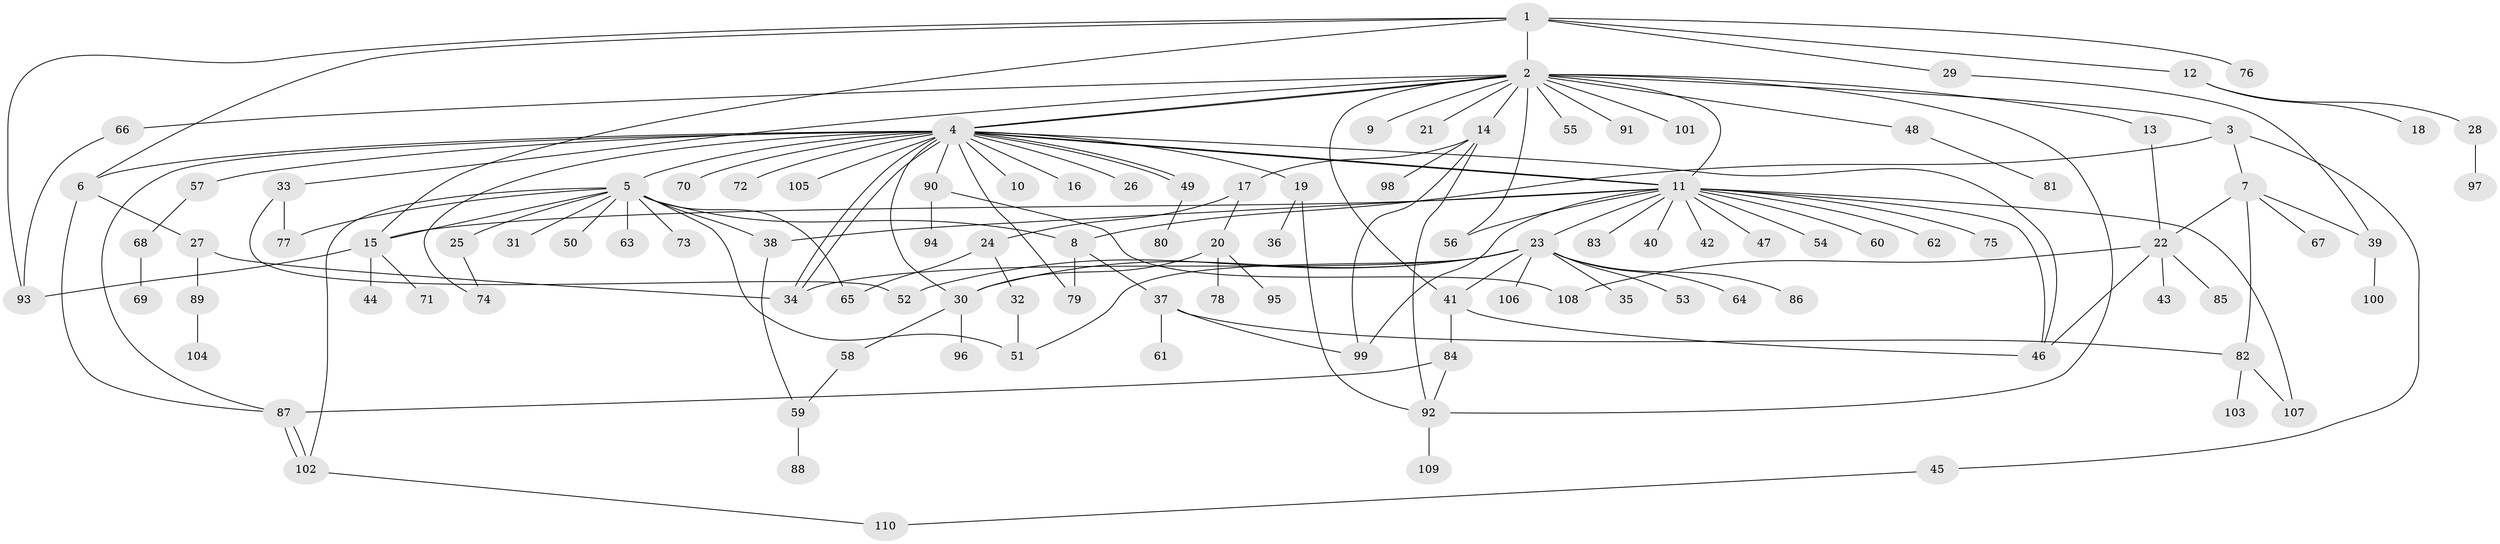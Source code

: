 // Generated by graph-tools (version 1.1) at 2025/25/03/09/25 03:25:55]
// undirected, 110 vertices, 153 edges
graph export_dot {
graph [start="1"]
  node [color=gray90,style=filled];
  1;
  2;
  3;
  4;
  5;
  6;
  7;
  8;
  9;
  10;
  11;
  12;
  13;
  14;
  15;
  16;
  17;
  18;
  19;
  20;
  21;
  22;
  23;
  24;
  25;
  26;
  27;
  28;
  29;
  30;
  31;
  32;
  33;
  34;
  35;
  36;
  37;
  38;
  39;
  40;
  41;
  42;
  43;
  44;
  45;
  46;
  47;
  48;
  49;
  50;
  51;
  52;
  53;
  54;
  55;
  56;
  57;
  58;
  59;
  60;
  61;
  62;
  63;
  64;
  65;
  66;
  67;
  68;
  69;
  70;
  71;
  72;
  73;
  74;
  75;
  76;
  77;
  78;
  79;
  80;
  81;
  82;
  83;
  84;
  85;
  86;
  87;
  88;
  89;
  90;
  91;
  92;
  93;
  94;
  95;
  96;
  97;
  98;
  99;
  100;
  101;
  102;
  103;
  104;
  105;
  106;
  107;
  108;
  109;
  110;
  1 -- 2;
  1 -- 6;
  1 -- 12;
  1 -- 15;
  1 -- 29;
  1 -- 76;
  1 -- 93;
  2 -- 3;
  2 -- 4;
  2 -- 4;
  2 -- 9;
  2 -- 11;
  2 -- 13;
  2 -- 14;
  2 -- 21;
  2 -- 33;
  2 -- 41;
  2 -- 48;
  2 -- 55;
  2 -- 56;
  2 -- 66;
  2 -- 91;
  2 -- 92;
  2 -- 101;
  3 -- 7;
  3 -- 8;
  3 -- 45;
  4 -- 5;
  4 -- 6;
  4 -- 10;
  4 -- 11;
  4 -- 11;
  4 -- 16;
  4 -- 19;
  4 -- 26;
  4 -- 30;
  4 -- 34;
  4 -- 34;
  4 -- 46;
  4 -- 49;
  4 -- 49;
  4 -- 57;
  4 -- 70;
  4 -- 72;
  4 -- 74;
  4 -- 79;
  4 -- 87;
  4 -- 90;
  4 -- 105;
  5 -- 8;
  5 -- 15;
  5 -- 25;
  5 -- 31;
  5 -- 38;
  5 -- 50;
  5 -- 51;
  5 -- 63;
  5 -- 65;
  5 -- 73;
  5 -- 77;
  5 -- 102;
  6 -- 27;
  6 -- 87;
  7 -- 22;
  7 -- 39;
  7 -- 67;
  7 -- 82;
  8 -- 37;
  8 -- 79;
  11 -- 15;
  11 -- 23;
  11 -- 38;
  11 -- 40;
  11 -- 42;
  11 -- 46;
  11 -- 47;
  11 -- 54;
  11 -- 56;
  11 -- 60;
  11 -- 62;
  11 -- 75;
  11 -- 83;
  11 -- 99;
  11 -- 107;
  12 -- 18;
  12 -- 28;
  13 -- 22;
  14 -- 17;
  14 -- 92;
  14 -- 98;
  14 -- 99;
  15 -- 44;
  15 -- 71;
  15 -- 93;
  17 -- 20;
  17 -- 24;
  19 -- 36;
  19 -- 92;
  20 -- 30;
  20 -- 78;
  20 -- 95;
  22 -- 43;
  22 -- 46;
  22 -- 85;
  22 -- 108;
  23 -- 30;
  23 -- 34;
  23 -- 35;
  23 -- 41;
  23 -- 51;
  23 -- 52;
  23 -- 53;
  23 -- 64;
  23 -- 86;
  23 -- 106;
  24 -- 32;
  24 -- 65;
  25 -- 74;
  27 -- 34;
  27 -- 89;
  28 -- 97;
  29 -- 39;
  30 -- 58;
  30 -- 96;
  32 -- 51;
  33 -- 52;
  33 -- 77;
  37 -- 61;
  37 -- 82;
  37 -- 99;
  38 -- 59;
  39 -- 100;
  41 -- 46;
  41 -- 84;
  45 -- 110;
  48 -- 81;
  49 -- 80;
  57 -- 68;
  58 -- 59;
  59 -- 88;
  66 -- 93;
  68 -- 69;
  82 -- 103;
  82 -- 107;
  84 -- 87;
  84 -- 92;
  87 -- 102;
  87 -- 102;
  89 -- 104;
  90 -- 94;
  90 -- 108;
  92 -- 109;
  102 -- 110;
}
